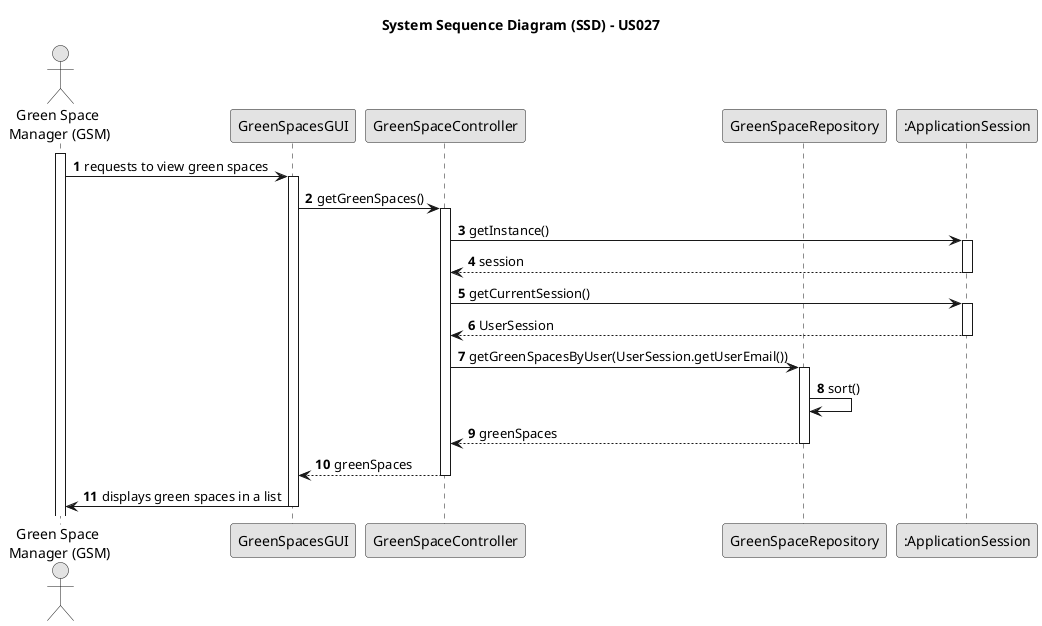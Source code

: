 @startuml
skinparam monochrome true
skinparam packageStyle rectangle
skinparam shadowing false

title System Sequence Diagram (SSD) - US027

autonumber

actor "Green Space\n Manager (GSM)" as GSM
participant "GreenSpacesGUI" as UI
participant "GreenSpaceController" as ListCtrl
participant "GreenSpaceRepository" as Repo
participant ":ApplicationSession" as AppSession


activate GSM

GSM -> UI : requests to view green spaces
activate UI

UI -> ListCtrl : getGreenSpaces()
activate ListCtrl

ListCtrl -> AppSession : getInstance()
activate AppSession
AppSession --> ListCtrl : session
deactivate AppSession

ListCtrl -> AppSession : getCurrentSession()
activate AppSession
AppSession --> ListCtrl : UserSession
deactivate AppSession

ListCtrl -> Repo : getGreenSpacesByUser(UserSession.getUserEmail())
activate Repo
Repo -> Repo : sort()


Repo --> ListCtrl : greenSpaces
deactivate Repo

ListCtrl --> UI : greenSpaces
deactivate ListCtrl

UI -> GSM : displays green spaces in a list
deactivate UI


@enduml
